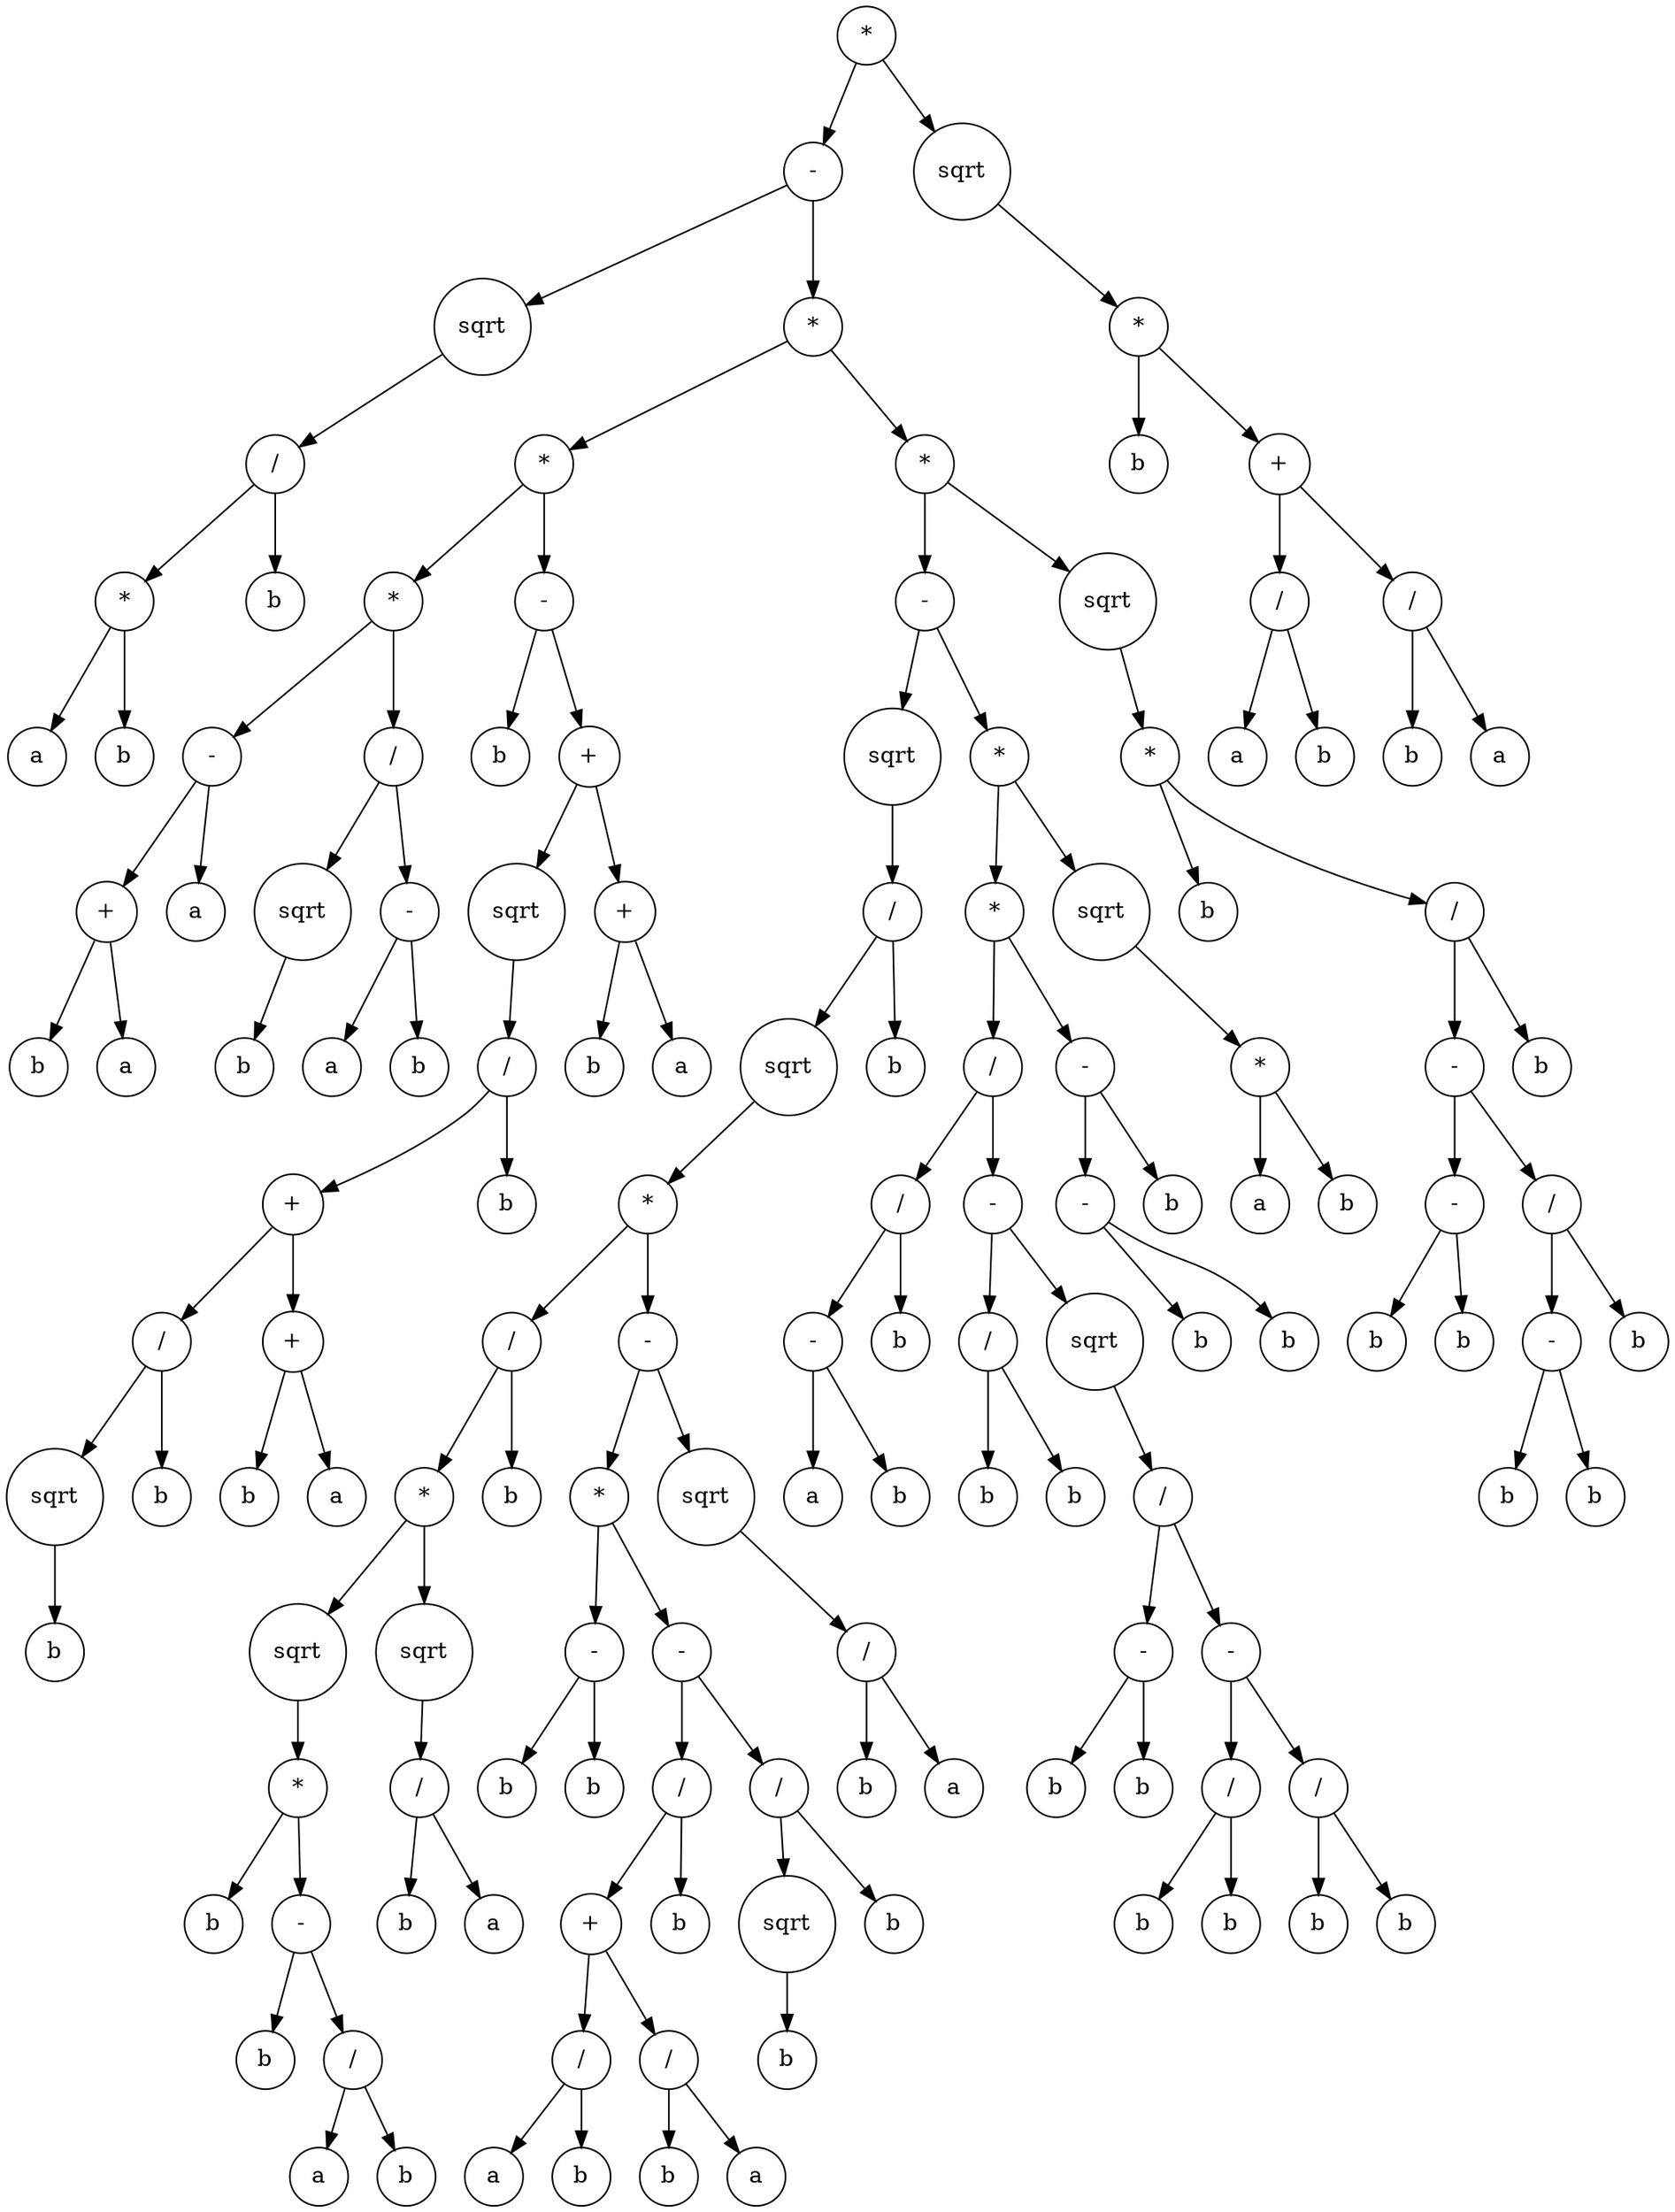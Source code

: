 digraph g {
graph [ordering=out];
node [shape=circle];
n[label = "*"];
n0[label = "-"];
n00[label = "sqrt"];
n000[label = "/"];
n0000[label = "*"];
n00000[label = "a"];
n0000 -> n00000;
n00001[label = "b"];
n0000 -> n00001;
n000 -> n0000;
n0001[label = "b"];
n000 -> n0001;
n00 -> n000;
n0 -> n00;
n01[label = "*"];
n010[label = "*"];
n0100[label = "*"];
n01000[label = "-"];
n010000[label = "+"];
n0100000[label = "b"];
n010000 -> n0100000;
n0100001[label = "a"];
n010000 -> n0100001;
n01000 -> n010000;
n010001[label = "a"];
n01000 -> n010001;
n0100 -> n01000;
n01001[label = "/"];
n010010[label = "sqrt"];
n0100100[label = "b"];
n010010 -> n0100100;
n01001 -> n010010;
n010011[label = "-"];
n0100110[label = "a"];
n010011 -> n0100110;
n0100111[label = "b"];
n010011 -> n0100111;
n01001 -> n010011;
n0100 -> n01001;
n010 -> n0100;
n0101[label = "-"];
n01010[label = "b"];
n0101 -> n01010;
n01011[label = "+"];
n010110[label = "sqrt"];
n0101100[label = "/"];
n01011000[label = "+"];
n010110000[label = "/"];
n0101100000[label = "sqrt"];
n01011000000[label = "b"];
n0101100000 -> n01011000000;
n010110000 -> n0101100000;
n0101100001[label = "b"];
n010110000 -> n0101100001;
n01011000 -> n010110000;
n010110001[label = "+"];
n0101100010[label = "b"];
n010110001 -> n0101100010;
n0101100011[label = "a"];
n010110001 -> n0101100011;
n01011000 -> n010110001;
n0101100 -> n01011000;
n01011001[label = "b"];
n0101100 -> n01011001;
n010110 -> n0101100;
n01011 -> n010110;
n010111[label = "+"];
n0101110[label = "b"];
n010111 -> n0101110;
n0101111[label = "a"];
n010111 -> n0101111;
n01011 -> n010111;
n0101 -> n01011;
n010 -> n0101;
n01 -> n010;
n011[label = "*"];
n0110[label = "-"];
n01100[label = "sqrt"];
n011000[label = "/"];
n0110000[label = "sqrt"];
n01100000[label = "*"];
n011000000[label = "/"];
n0110000000[label = "*"];
n01100000000[label = "sqrt"];
n011000000000[label = "*"];
n0110000000000[label = "b"];
n011000000000 -> n0110000000000;
n0110000000001[label = "-"];
n01100000000010[label = "b"];
n0110000000001 -> n01100000000010;
n01100000000011[label = "/"];
n011000000000110[label = "a"];
n01100000000011 -> n011000000000110;
n011000000000111[label = "b"];
n01100000000011 -> n011000000000111;
n0110000000001 -> n01100000000011;
n011000000000 -> n0110000000001;
n01100000000 -> n011000000000;
n0110000000 -> n01100000000;
n01100000001[label = "sqrt"];
n011000000010[label = "/"];
n0110000000100[label = "b"];
n011000000010 -> n0110000000100;
n0110000000101[label = "a"];
n011000000010 -> n0110000000101;
n01100000001 -> n011000000010;
n0110000000 -> n01100000001;
n011000000 -> n0110000000;
n0110000001[label = "b"];
n011000000 -> n0110000001;
n01100000 -> n011000000;
n011000001[label = "-"];
n0110000010[label = "*"];
n01100000100[label = "-"];
n011000001000[label = "b"];
n01100000100 -> n011000001000;
n011000001001[label = "b"];
n01100000100 -> n011000001001;
n0110000010 -> n01100000100;
n01100000101[label = "-"];
n011000001010[label = "/"];
n0110000010100[label = "+"];
n01100000101000[label = "/"];
n011000001010000[label = "a"];
n01100000101000 -> n011000001010000;
n011000001010001[label = "b"];
n01100000101000 -> n011000001010001;
n0110000010100 -> n01100000101000;
n01100000101001[label = "/"];
n011000001010010[label = "b"];
n01100000101001 -> n011000001010010;
n011000001010011[label = "a"];
n01100000101001 -> n011000001010011;
n0110000010100 -> n01100000101001;
n011000001010 -> n0110000010100;
n0110000010101[label = "b"];
n011000001010 -> n0110000010101;
n01100000101 -> n011000001010;
n011000001011[label = "/"];
n0110000010110[label = "sqrt"];
n01100000101100[label = "b"];
n0110000010110 -> n01100000101100;
n011000001011 -> n0110000010110;
n0110000010111[label = "b"];
n011000001011 -> n0110000010111;
n01100000101 -> n011000001011;
n0110000010 -> n01100000101;
n011000001 -> n0110000010;
n0110000011[label = "sqrt"];
n01100000110[label = "/"];
n011000001100[label = "b"];
n01100000110 -> n011000001100;
n011000001101[label = "a"];
n01100000110 -> n011000001101;
n0110000011 -> n01100000110;
n011000001 -> n0110000011;
n01100000 -> n011000001;
n0110000 -> n01100000;
n011000 -> n0110000;
n0110001[label = "b"];
n011000 -> n0110001;
n01100 -> n011000;
n0110 -> n01100;
n01101[label = "*"];
n011010[label = "*"];
n0110100[label = "/"];
n01101000[label = "/"];
n011010000[label = "-"];
n0110100000[label = "a"];
n011010000 -> n0110100000;
n0110100001[label = "b"];
n011010000 -> n0110100001;
n01101000 -> n011010000;
n011010001[label = "b"];
n01101000 -> n011010001;
n0110100 -> n01101000;
n01101001[label = "-"];
n011010010[label = "/"];
n0110100100[label = "b"];
n011010010 -> n0110100100;
n0110100101[label = "b"];
n011010010 -> n0110100101;
n01101001 -> n011010010;
n011010011[label = "sqrt"];
n0110100110[label = "/"];
n01101001100[label = "-"];
n011010011000[label = "b"];
n01101001100 -> n011010011000;
n011010011001[label = "b"];
n01101001100 -> n011010011001;
n0110100110 -> n01101001100;
n01101001101[label = "-"];
n011010011010[label = "/"];
n0110100110100[label = "b"];
n011010011010 -> n0110100110100;
n0110100110101[label = "b"];
n011010011010 -> n0110100110101;
n01101001101 -> n011010011010;
n011010011011[label = "/"];
n0110100110110[label = "b"];
n011010011011 -> n0110100110110;
n0110100110111[label = "b"];
n011010011011 -> n0110100110111;
n01101001101 -> n011010011011;
n0110100110 -> n01101001101;
n011010011 -> n0110100110;
n01101001 -> n011010011;
n0110100 -> n01101001;
n011010 -> n0110100;
n0110101[label = "-"];
n01101010[label = "-"];
n011010100[label = "b"];
n01101010 -> n011010100;
n011010101[label = "b"];
n01101010 -> n011010101;
n0110101 -> n01101010;
n01101011[label = "b"];
n0110101 -> n01101011;
n011010 -> n0110101;
n01101 -> n011010;
n011011[label = "sqrt"];
n0110110[label = "*"];
n01101100[label = "a"];
n0110110 -> n01101100;
n01101101[label = "b"];
n0110110 -> n01101101;
n011011 -> n0110110;
n01101 -> n011011;
n0110 -> n01101;
n011 -> n0110;
n0111[label = "sqrt"];
n01110[label = "*"];
n011100[label = "b"];
n01110 -> n011100;
n011101[label = "/"];
n0111010[label = "-"];
n01110100[label = "-"];
n011101000[label = "b"];
n01110100 -> n011101000;
n011101001[label = "b"];
n01110100 -> n011101001;
n0111010 -> n01110100;
n01110101[label = "/"];
n011101010[label = "-"];
n0111010100[label = "b"];
n011101010 -> n0111010100;
n0111010101[label = "b"];
n011101010 -> n0111010101;
n01110101 -> n011101010;
n011101011[label = "b"];
n01110101 -> n011101011;
n0111010 -> n01110101;
n011101 -> n0111010;
n0111011[label = "b"];
n011101 -> n0111011;
n01110 -> n011101;
n0111 -> n01110;
n011 -> n0111;
n01 -> n011;
n0 -> n01;
n -> n0;
n1[label = "sqrt"];
n10[label = "*"];
n100[label = "b"];
n10 -> n100;
n101[label = "+"];
n1010[label = "/"];
n10100[label = "a"];
n1010 -> n10100;
n10101[label = "b"];
n1010 -> n10101;
n101 -> n1010;
n1011[label = "/"];
n10110[label = "b"];
n1011 -> n10110;
n10111[label = "a"];
n1011 -> n10111;
n101 -> n1011;
n10 -> n101;
n1 -> n10;
n -> n1;
}
